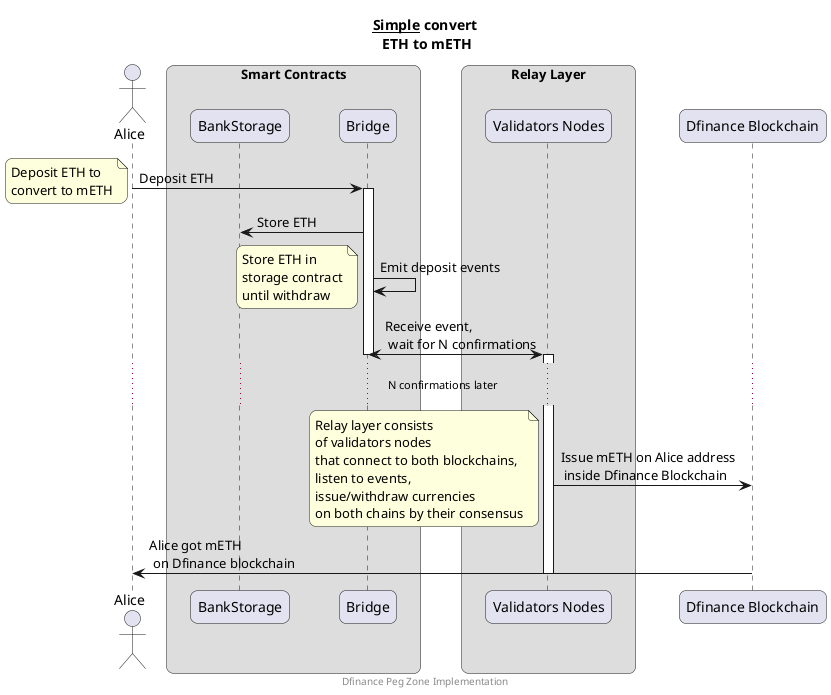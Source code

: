 @startuml

skinparam defaultFontName Arial
skinparam roundcorner 15

skinparam ParticipantPadding 20
skinparam BoxPadding 10

title  __Simple__ convert\n ETH to mETH
footer Dfinance Peg Zone Implementation

actor Alice

box "Smart Contracts"
participant "BankStorage" as Storage
participant "Bridge" as Bridge
end box

box "Relay Layer"
participant "Validators Nodes" as Relay
end box

participant "Dfinance Blockchain" as Blockchain

Alice   -> Bridge: Deposit ETH
note left
    Deposit ETH to
    convert to mETH
end note

activate Bridge
Bridge  -> Storage: Store ETH
Bridge -> Bridge:   Emit deposit events
note left
    Store ETH in
    storage contract
    until withdraw
end note

Relay <-> Bridge: Receive event,\n wait for N confirmations
deactivate Bridge

activate   Relay
...N confirmations later...
Relay   -> Blockchain: Issue mETH on Alice address\n inside Dfinance Blockchain
note left
    Relay layer consists
    of validators nodes
    that connect to both blockchains,
    listen to events,
    issue/withdraw currencies
    on both chains by their consensus
end note

Blockchain -> Alice: Alice got mETH\n on Dfinance blockchain
deactivate Relay
@enduml
